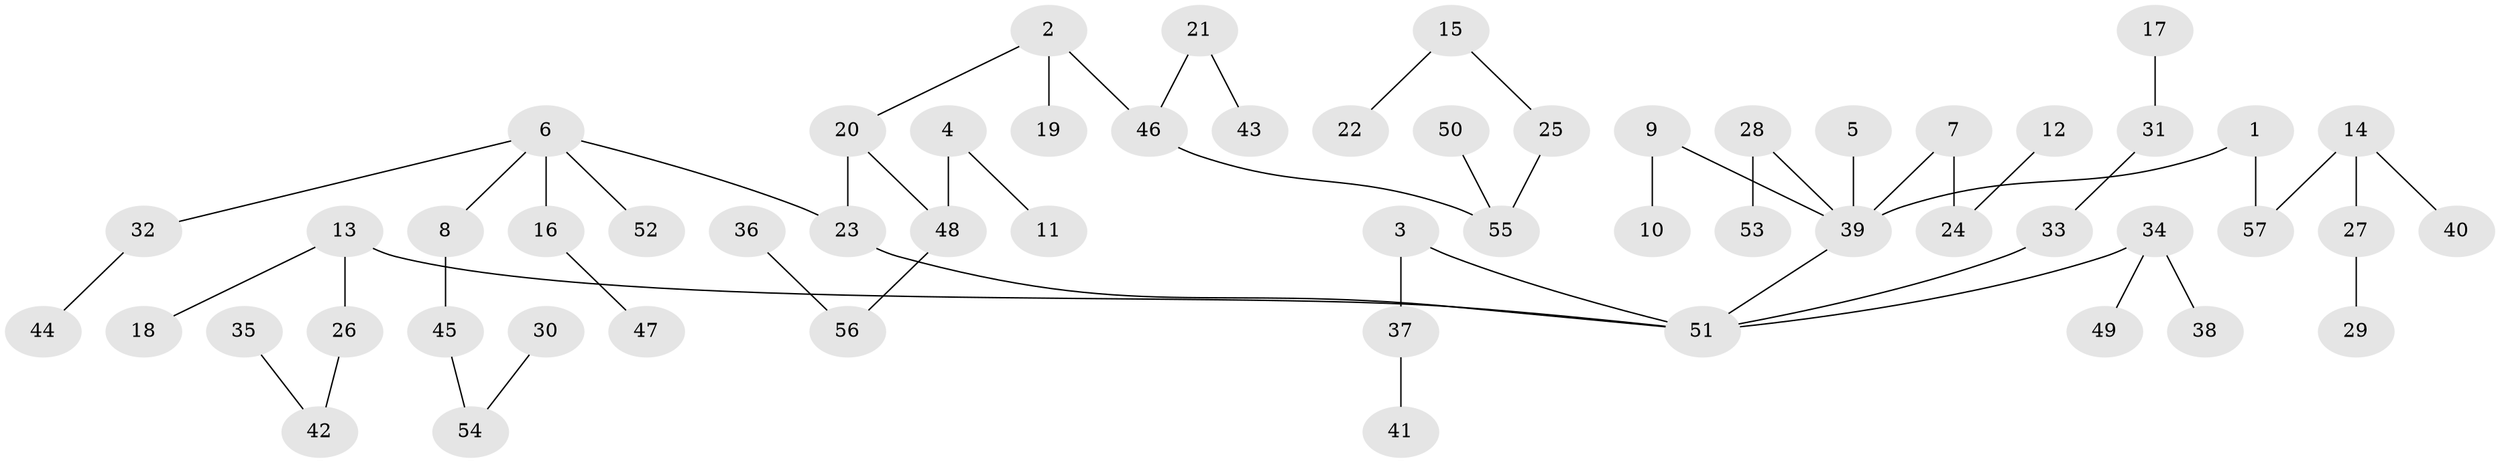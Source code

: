 // original degree distribution, {5: 0.03508771929824561, 1: 0.5, 8: 0.017543859649122806, 4: 0.05263157894736842, 6: 0.008771929824561403, 2: 0.2543859649122807, 3: 0.13157894736842105}
// Generated by graph-tools (version 1.1) at 2025/37/03/04/25 23:37:29]
// undirected, 57 vertices, 56 edges
graph export_dot {
  node [color=gray90,style=filled];
  1;
  2;
  3;
  4;
  5;
  6;
  7;
  8;
  9;
  10;
  11;
  12;
  13;
  14;
  15;
  16;
  17;
  18;
  19;
  20;
  21;
  22;
  23;
  24;
  25;
  26;
  27;
  28;
  29;
  30;
  31;
  32;
  33;
  34;
  35;
  36;
  37;
  38;
  39;
  40;
  41;
  42;
  43;
  44;
  45;
  46;
  47;
  48;
  49;
  50;
  51;
  52;
  53;
  54;
  55;
  56;
  57;
  1 -- 39 [weight=1.0];
  1 -- 57 [weight=1.0];
  2 -- 19 [weight=1.0];
  2 -- 20 [weight=1.0];
  2 -- 46 [weight=1.0];
  3 -- 37 [weight=1.0];
  3 -- 51 [weight=1.0];
  4 -- 11 [weight=1.0];
  4 -- 48 [weight=1.0];
  5 -- 39 [weight=1.0];
  6 -- 8 [weight=1.0];
  6 -- 16 [weight=1.0];
  6 -- 23 [weight=1.0];
  6 -- 32 [weight=1.0];
  6 -- 52 [weight=1.0];
  7 -- 24 [weight=1.0];
  7 -- 39 [weight=1.0];
  8 -- 45 [weight=1.0];
  9 -- 10 [weight=1.0];
  9 -- 39 [weight=1.0];
  12 -- 24 [weight=1.0];
  13 -- 18 [weight=1.0];
  13 -- 26 [weight=1.0];
  13 -- 51 [weight=1.0];
  14 -- 27 [weight=1.0];
  14 -- 40 [weight=1.0];
  14 -- 57 [weight=1.0];
  15 -- 22 [weight=1.0];
  15 -- 25 [weight=1.0];
  16 -- 47 [weight=1.0];
  17 -- 31 [weight=1.0];
  20 -- 23 [weight=1.0];
  20 -- 48 [weight=1.0];
  21 -- 43 [weight=1.0];
  21 -- 46 [weight=1.0];
  23 -- 51 [weight=1.0];
  25 -- 55 [weight=1.0];
  26 -- 42 [weight=1.0];
  27 -- 29 [weight=1.0];
  28 -- 39 [weight=1.0];
  28 -- 53 [weight=1.0];
  30 -- 54 [weight=1.0];
  31 -- 33 [weight=1.0];
  32 -- 44 [weight=1.0];
  33 -- 51 [weight=1.0];
  34 -- 38 [weight=1.0];
  34 -- 49 [weight=1.0];
  34 -- 51 [weight=1.0];
  35 -- 42 [weight=1.0];
  36 -- 56 [weight=1.0];
  37 -- 41 [weight=1.0];
  39 -- 51 [weight=1.0];
  45 -- 54 [weight=1.0];
  46 -- 55 [weight=1.0];
  48 -- 56 [weight=1.0];
  50 -- 55 [weight=1.0];
}
